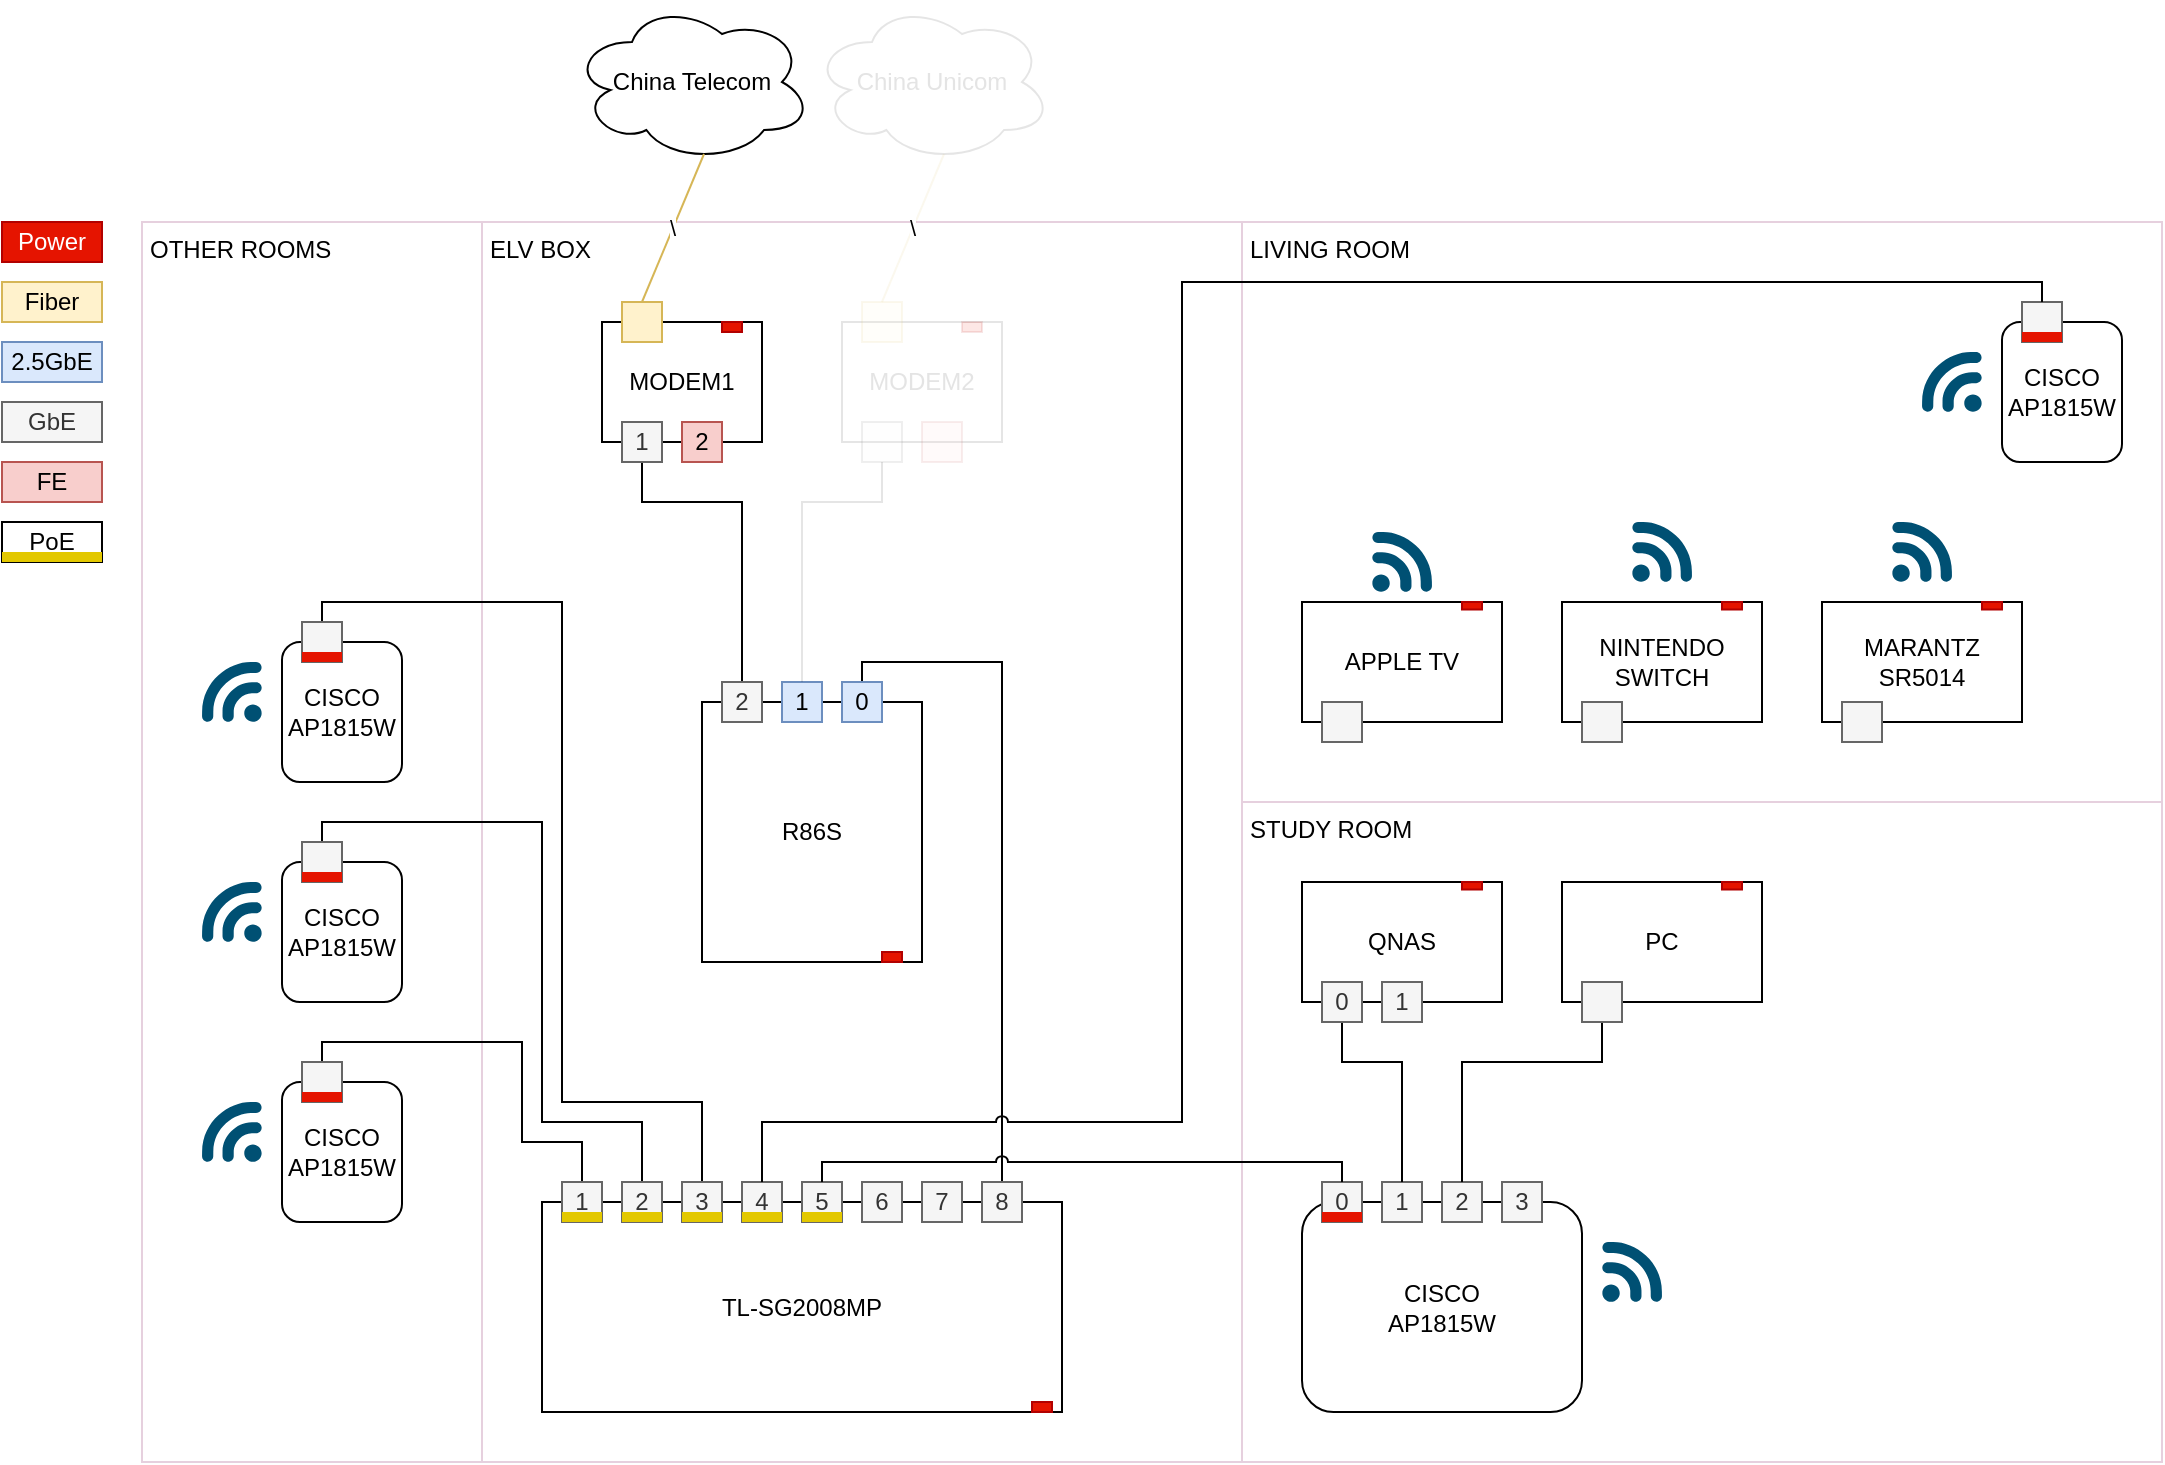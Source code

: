 <mxfile version="25.0.3">
  <diagram name="Page-1" id="4g-qvIRGMt3wK4kJi0Rc">
    <mxGraphModel dx="-315" dy="975" grid="1" gridSize="10" guides="1" tooltips="1" connect="1" arrows="1" fold="1" page="1" pageScale="1" pageWidth="850" pageHeight="1100" math="0" shadow="0">
      <root>
        <mxCell id="0" />
        <mxCell id="1" parent="0" />
        <mxCell id="gCSYJFR2rlIB1pH0KBqx-197" value="OTHER ROOMS" style="rounded=0;whiteSpace=wrap;html=1;verticalAlign=top;align=left;spacingLeft=2;strokeColor=#E6D0DE;" vertex="1" parent="1">
          <mxGeometry x="1810" y="150" width="170" height="620" as="geometry" />
        </mxCell>
        <mxCell id="gCSYJFR2rlIB1pH0KBqx-134" value="STUDY ROOM" style="rounded=0;whiteSpace=wrap;html=1;align=left;verticalAlign=top;spacingLeft=2;strokeColor=#E6D0DE;" vertex="1" parent="1">
          <mxGeometry x="2360" y="440" width="460" height="330" as="geometry" />
        </mxCell>
        <mxCell id="gCSYJFR2rlIB1pH0KBqx-105" value="PoE" style="rounded=0;whiteSpace=wrap;html=1;" vertex="1" parent="1">
          <mxGeometry x="1740" y="300" width="50" height="20" as="geometry" />
        </mxCell>
        <mxCell id="gCSYJFR2rlIB1pH0KBqx-67" value="ELV BOX" style="rounded=0;whiteSpace=wrap;html=1;verticalAlign=top;align=left;spacingLeft=2;strokeColor=#E6D0DE;" vertex="1" parent="1">
          <mxGeometry x="1980" y="150" width="380" height="620" as="geometry" />
        </mxCell>
        <mxCell id="gCSYJFR2rlIB1pH0KBqx-35" value="China Telecom" style="ellipse;shape=cloud;whiteSpace=wrap;html=1;" vertex="1" parent="1">
          <mxGeometry x="2025" y="40" width="120" height="80" as="geometry" />
        </mxCell>
        <mxCell id="gCSYJFR2rlIB1pH0KBqx-36" value="China Unicom" style="ellipse;shape=cloud;whiteSpace=wrap;html=1;opacity=10;textOpacity=10;" vertex="1" parent="1">
          <mxGeometry x="2145" y="40" width="120" height="80" as="geometry" />
        </mxCell>
        <mxCell id="gCSYJFR2rlIB1pH0KBqx-40" value="\" style="endArrow=none;html=1;rounded=0;entryX=0.55;entryY=0.95;entryDx=0;entryDy=0;entryPerimeter=0;jumpStyle=none;exitX=0.5;exitY=0;exitDx=0;exitDy=0;fillColor=#fff2cc;strokeColor=#d6b656;" edge="1" parent="1" source="gCSYJFR2rlIB1pH0KBqx-9" target="gCSYJFR2rlIB1pH0KBqx-35">
          <mxGeometry width="50" height="50" relative="1" as="geometry">
            <mxPoint x="2140" y="200" as="sourcePoint" />
            <mxPoint x="2070" y="200" as="targetPoint" />
          </mxGeometry>
        </mxCell>
        <mxCell id="gCSYJFR2rlIB1pH0KBqx-42" value="\" style="endArrow=none;html=1;rounded=0;entryX=0.55;entryY=0.95;entryDx=0;entryDy=0;entryPerimeter=0;exitX=0.5;exitY=0;exitDx=0;exitDy=0;jumpStyle=none;strokeColor=#d6b656;fillColor=#fff2cc;opacity=10;" edge="1" parent="1" source="gCSYJFR2rlIB1pH0KBqx-34" target="gCSYJFR2rlIB1pH0KBqx-36">
          <mxGeometry width="50" height="50" relative="1" as="geometry">
            <mxPoint x="2090" y="250" as="sourcePoint" />
            <mxPoint x="2096" y="196" as="targetPoint" />
          </mxGeometry>
        </mxCell>
        <mxCell id="gCSYJFR2rlIB1pH0KBqx-66" style="edgeStyle=orthogonalEdgeStyle;rounded=0;orthogonalLoop=1;jettySize=auto;html=1;exitX=0.5;exitY=0;exitDx=0;exitDy=0;endArrow=none;endFill=0;entryX=0.5;entryY=0;entryDx=0;entryDy=0;" edge="1" parent="1" source="gCSYJFR2rlIB1pH0KBqx-48" target="gCSYJFR2rlIB1pH0KBqx-64">
          <mxGeometry relative="1" as="geometry">
            <mxPoint x="2270" y="350" as="targetPoint" />
            <Array as="points">
              <mxPoint x="2170" y="370" />
              <mxPoint x="2240" y="370" />
            </Array>
          </mxGeometry>
        </mxCell>
        <mxCell id="gCSYJFR2rlIB1pH0KBqx-50" value="Fiber" style="rounded=0;whiteSpace=wrap;html=1;fillColor=#fff2cc;strokeColor=#d6b656;" vertex="1" parent="1">
          <mxGeometry x="1740" y="180" width="50" height="20" as="geometry" />
        </mxCell>
        <mxCell id="gCSYJFR2rlIB1pH0KBqx-51" value="GbE" style="rounded=0;whiteSpace=wrap;html=1;fillColor=#f5f5f5;strokeColor=#666666;fontColor=#333333;" vertex="1" parent="1">
          <mxGeometry x="1740" y="240" width="50" height="20" as="geometry" />
        </mxCell>
        <mxCell id="gCSYJFR2rlIB1pH0KBqx-52" value="FE" style="rounded=0;whiteSpace=wrap;html=1;fillColor=#f8cecc;strokeColor=#b85450;" vertex="1" parent="1">
          <mxGeometry x="1740" y="270" width="50" height="20" as="geometry" />
        </mxCell>
        <mxCell id="gCSYJFR2rlIB1pH0KBqx-53" value="2.5GbE" style="rounded=0;whiteSpace=wrap;html=1;fillColor=#dae8fc;strokeColor=#6c8ebf;" vertex="1" parent="1">
          <mxGeometry x="1740" y="210" width="50" height="20" as="geometry" />
        </mxCell>
        <mxCell id="gCSYJFR2rlIB1pH0KBqx-65" value="" style="endArrow=none;html=1;rounded=0;entryX=0.5;entryY=1;entryDx=0;entryDy=0;exitX=0.5;exitY=0;exitDx=0;exitDy=0;edgeStyle=orthogonalEdgeStyle;" edge="1" parent="1" source="gCSYJFR2rlIB1pH0KBqx-46" target="gCSYJFR2rlIB1pH0KBqx-4">
          <mxGeometry width="50" height="50" relative="1" as="geometry">
            <mxPoint x="2120" y="490" as="sourcePoint" />
            <mxPoint x="2170" y="440" as="targetPoint" />
            <Array as="points">
              <mxPoint x="2110" y="290" />
              <mxPoint x="2060" y="290" />
            </Array>
          </mxGeometry>
        </mxCell>
        <mxCell id="gCSYJFR2rlIB1pH0KBqx-81" style="edgeStyle=orthogonalEdgeStyle;rounded=0;orthogonalLoop=1;jettySize=auto;html=1;exitX=0.5;exitY=0;exitDx=0;exitDy=0;entryX=0.5;entryY=0;entryDx=0;entryDy=0;endArrow=none;endFill=0;" edge="1" parent="1" source="gCSYJFR2rlIB1pH0KBqx-153" target="gCSYJFR2rlIB1pH0KBqx-58">
          <mxGeometry relative="1" as="geometry">
            <mxPoint x="1780" y="533.5" as="sourcePoint" />
            <Array as="points">
              <mxPoint x="1900" y="340" />
              <mxPoint x="2020" y="340" />
              <mxPoint x="2020" y="590" />
              <mxPoint x="2090" y="590" />
            </Array>
          </mxGeometry>
        </mxCell>
        <mxCell id="gCSYJFR2rlIB1pH0KBqx-74" style="edgeStyle=orthogonalEdgeStyle;rounded=0;orthogonalLoop=1;jettySize=auto;html=1;entryX=0.5;entryY=0;entryDx=0;entryDy=0;endArrow=none;endFill=0;" edge="1" parent="1" source="gCSYJFR2rlIB1pH0KBqx-56" target="gCSYJFR2rlIB1pH0KBqx-148">
          <mxGeometry relative="1" as="geometry">
            <mxPoint x="1780" y="698.5" as="targetPoint" />
            <Array as="points">
              <mxPoint x="2030" y="610" />
              <mxPoint x="2000" y="610" />
              <mxPoint x="2000" y="560" />
              <mxPoint x="1900" y="560" />
            </Array>
          </mxGeometry>
        </mxCell>
        <mxCell id="gCSYJFR2rlIB1pH0KBqx-75" value="" style="edgeStyle=orthogonalEdgeStyle;rounded=0;orthogonalLoop=1;jettySize=auto;html=1;endArrow=none;endFill=0;entryX=0.5;entryY=0;entryDx=0;entryDy=0;" edge="1" parent="1" source="gCSYJFR2rlIB1pH0KBqx-59" target="gCSYJFR2rlIB1pH0KBqx-158">
          <mxGeometry relative="1" as="geometry">
            <mxPoint x="1780" y="618.5" as="targetPoint" />
            <Array as="points">
              <mxPoint x="2060" y="600" />
              <mxPoint x="2010" y="600" />
              <mxPoint x="2010" y="450" />
              <mxPoint x="1900" y="450" />
            </Array>
          </mxGeometry>
        </mxCell>
        <mxCell id="gCSYJFR2rlIB1pH0KBqx-76" value="" style="group" vertex="1" connectable="0" parent="1">
          <mxGeometry x="2090" y="380" width="110" height="140" as="geometry" />
        </mxCell>
        <mxCell id="gCSYJFR2rlIB1pH0KBqx-45" value="R86S" style="rounded=0;whiteSpace=wrap;html=1;" vertex="1" parent="gCSYJFR2rlIB1pH0KBqx-76">
          <mxGeometry y="10" width="110" height="130" as="geometry" />
        </mxCell>
        <mxCell id="gCSYJFR2rlIB1pH0KBqx-46" value="2" style="rounded=0;whiteSpace=wrap;html=1;fillColor=#f5f5f5;strokeColor=#666666;fontColor=#333333;" vertex="1" parent="gCSYJFR2rlIB1pH0KBqx-76">
          <mxGeometry x="10" width="20" height="20" as="geometry" />
        </mxCell>
        <mxCell id="gCSYJFR2rlIB1pH0KBqx-47" value="1" style="rounded=0;whiteSpace=wrap;html=1;fillColor=#dae8fc;strokeColor=#6c8ebf;" vertex="1" parent="gCSYJFR2rlIB1pH0KBqx-76">
          <mxGeometry x="40" width="20" height="20" as="geometry" />
        </mxCell>
        <mxCell id="gCSYJFR2rlIB1pH0KBqx-48" value="0" style="rounded=0;whiteSpace=wrap;html=1;fillColor=#dae8fc;strokeColor=#6c8ebf;" vertex="1" parent="gCSYJFR2rlIB1pH0KBqx-76">
          <mxGeometry x="70" width="20" height="20" as="geometry" />
        </mxCell>
        <mxCell id="gCSYJFR2rlIB1pH0KBqx-116" value="" style="rounded=0;whiteSpace=wrap;html=1;fillColor=#e51400;strokeColor=#B20000;fontColor=#ffffff;" vertex="1" parent="gCSYJFR2rlIB1pH0KBqx-76">
          <mxGeometry x="90" y="135" width="10" height="5" as="geometry" />
        </mxCell>
        <mxCell id="gCSYJFR2rlIB1pH0KBqx-77" value="" style="group" vertex="1" connectable="0" parent="1">
          <mxGeometry x="2040" y="190" width="80" height="80" as="geometry" />
        </mxCell>
        <mxCell id="gCSYJFR2rlIB1pH0KBqx-2" value="MODEM1" style="rounded=0;whiteSpace=wrap;html=1;" vertex="1" parent="gCSYJFR2rlIB1pH0KBqx-77">
          <mxGeometry y="10" width="80" height="60" as="geometry" />
        </mxCell>
        <mxCell id="gCSYJFR2rlIB1pH0KBqx-4" value="1" style="rounded=0;whiteSpace=wrap;html=1;fillColor=#f5f5f5;strokeColor=#666666;fontColor=#333333;" vertex="1" parent="gCSYJFR2rlIB1pH0KBqx-77">
          <mxGeometry x="10" y="60" width="20" height="20" as="geometry" />
        </mxCell>
        <mxCell id="gCSYJFR2rlIB1pH0KBqx-5" value="2" style="rounded=0;whiteSpace=wrap;html=1;fillColor=#f8cecc;strokeColor=#b85450;" vertex="1" parent="gCSYJFR2rlIB1pH0KBqx-77">
          <mxGeometry x="40" y="60" width="20" height="20" as="geometry" />
        </mxCell>
        <mxCell id="gCSYJFR2rlIB1pH0KBqx-9" value="" style="rounded=0;whiteSpace=wrap;html=1;fillColor=#fff2cc;strokeColor=#d6b656;" vertex="1" parent="gCSYJFR2rlIB1pH0KBqx-77">
          <mxGeometry x="10" width="20" height="20" as="geometry" />
        </mxCell>
        <mxCell id="gCSYJFR2rlIB1pH0KBqx-107" value="" style="rounded=0;whiteSpace=wrap;html=1;fillColor=#e51400;strokeColor=#B20000;fontColor=#ffffff;" vertex="1" parent="gCSYJFR2rlIB1pH0KBqx-77">
          <mxGeometry x="60" y="10" width="10" height="5" as="geometry" />
        </mxCell>
        <mxCell id="gCSYJFR2rlIB1pH0KBqx-78" value="" style="group;opacity=10;textOpacity=10;" vertex="1" connectable="0" parent="1">
          <mxGeometry x="2160" y="190" width="80" height="80" as="geometry" />
        </mxCell>
        <mxCell id="gCSYJFR2rlIB1pH0KBqx-31" value="MODEM2" style="rounded=0;whiteSpace=wrap;html=1;opacity=10;textOpacity=10;" vertex="1" parent="gCSYJFR2rlIB1pH0KBqx-78">
          <mxGeometry y="10" width="80" height="60" as="geometry" />
        </mxCell>
        <mxCell id="gCSYJFR2rlIB1pH0KBqx-32" value="" style="rounded=0;whiteSpace=wrap;html=1;fillColor=#f5f5f5;strokeColor=#666666;fontColor=#333333;opacity=10;textOpacity=10;" vertex="1" parent="gCSYJFR2rlIB1pH0KBqx-78">
          <mxGeometry x="10" y="60" width="20" height="20" as="geometry" />
        </mxCell>
        <mxCell id="gCSYJFR2rlIB1pH0KBqx-33" value="" style="rounded=0;whiteSpace=wrap;html=1;fillColor=#f8cecc;strokeColor=#b85450;opacity=10;textOpacity=10;" vertex="1" parent="gCSYJFR2rlIB1pH0KBqx-78">
          <mxGeometry x="40" y="60" width="20" height="20" as="geometry" />
        </mxCell>
        <mxCell id="gCSYJFR2rlIB1pH0KBqx-34" value="" style="rounded=0;whiteSpace=wrap;html=1;fillColor=#fff2cc;strokeColor=#d6b656;opacity=10;" vertex="1" parent="gCSYJFR2rlIB1pH0KBqx-78">
          <mxGeometry x="10" width="20" height="20" as="geometry" />
        </mxCell>
        <mxCell id="gCSYJFR2rlIB1pH0KBqx-115" value="" style="rounded=0;whiteSpace=wrap;html=1;fillColor=#e51400;strokeColor=#B20000;fontColor=#ffffff;opacity=10;" vertex="1" parent="gCSYJFR2rlIB1pH0KBqx-78">
          <mxGeometry x="60" y="10" width="10" height="5" as="geometry" />
        </mxCell>
        <mxCell id="gCSYJFR2rlIB1pH0KBqx-80" style="edgeStyle=orthogonalEdgeStyle;rounded=0;orthogonalLoop=1;jettySize=auto;html=1;exitX=0.5;exitY=1;exitDx=0;exitDy=0;entryX=0.5;entryY=0;entryDx=0;entryDy=0;endArrow=none;endFill=0;opacity=10;" edge="1" parent="1" source="gCSYJFR2rlIB1pH0KBqx-32" target="gCSYJFR2rlIB1pH0KBqx-47">
          <mxGeometry relative="1" as="geometry">
            <Array as="points">
              <mxPoint x="2180" y="290" />
              <mxPoint x="2140" y="290" />
            </Array>
          </mxGeometry>
        </mxCell>
        <mxCell id="gCSYJFR2rlIB1pH0KBqx-83" value="" style="group" vertex="1" connectable="0" parent="1">
          <mxGeometry x="2010" y="630" width="265" height="115" as="geometry" />
        </mxCell>
        <mxCell id="gCSYJFR2rlIB1pH0KBqx-55" value="TL-SG2008MP" style="rounded=0;whiteSpace=wrap;html=1;" vertex="1" parent="gCSYJFR2rlIB1pH0KBqx-83">
          <mxGeometry y="10" width="260" height="105" as="geometry" />
        </mxCell>
        <mxCell id="gCSYJFR2rlIB1pH0KBqx-56" value="1" style="rounded=0;whiteSpace=wrap;html=1;fillColor=#f5f5f5;strokeColor=#666666;fontColor=#333333;" vertex="1" parent="gCSYJFR2rlIB1pH0KBqx-83">
          <mxGeometry x="10" width="20" height="20" as="geometry" />
        </mxCell>
        <mxCell id="gCSYJFR2rlIB1pH0KBqx-58" value="3" style="rounded=0;whiteSpace=wrap;html=1;fillColor=#f5f5f5;strokeColor=#666666;fontColor=#333333;" vertex="1" parent="gCSYJFR2rlIB1pH0KBqx-83">
          <mxGeometry x="70" width="20" height="20" as="geometry" />
        </mxCell>
        <mxCell id="gCSYJFR2rlIB1pH0KBqx-59" value="2" style="rounded=0;whiteSpace=wrap;html=1;fillColor=#f5f5f5;strokeColor=#666666;fontColor=#333333;" vertex="1" parent="gCSYJFR2rlIB1pH0KBqx-83">
          <mxGeometry x="40" width="20" height="20" as="geometry" />
        </mxCell>
        <mxCell id="gCSYJFR2rlIB1pH0KBqx-60" value="4" style="rounded=0;whiteSpace=wrap;html=1;fillColor=#f5f5f5;strokeColor=#666666;fontColor=#333333;" vertex="1" parent="gCSYJFR2rlIB1pH0KBqx-83">
          <mxGeometry x="100" width="20" height="20" as="geometry" />
        </mxCell>
        <mxCell id="gCSYJFR2rlIB1pH0KBqx-61" value="5" style="rounded=0;whiteSpace=wrap;html=1;fillColor=#f5f5f5;strokeColor=#666666;fontColor=#333333;" vertex="1" parent="gCSYJFR2rlIB1pH0KBqx-83">
          <mxGeometry x="130" width="20" height="20" as="geometry" />
        </mxCell>
        <mxCell id="gCSYJFR2rlIB1pH0KBqx-62" value="7" style="rounded=0;whiteSpace=wrap;html=1;fillColor=#f5f5f5;strokeColor=#666666;fontColor=#333333;" vertex="1" parent="gCSYJFR2rlIB1pH0KBqx-83">
          <mxGeometry x="190" width="20" height="20" as="geometry" />
        </mxCell>
        <mxCell id="gCSYJFR2rlIB1pH0KBqx-63" value="6" style="rounded=0;whiteSpace=wrap;html=1;fillColor=#f5f5f5;strokeColor=#666666;fontColor=#333333;" vertex="1" parent="gCSYJFR2rlIB1pH0KBqx-83">
          <mxGeometry x="160" width="20" height="20" as="geometry" />
        </mxCell>
        <mxCell id="gCSYJFR2rlIB1pH0KBqx-64" value="8" style="rounded=0;whiteSpace=wrap;html=1;fillColor=#f5f5f5;strokeColor=#666666;fontColor=#333333;" vertex="1" parent="gCSYJFR2rlIB1pH0KBqx-83">
          <mxGeometry x="220" width="20" height="20" as="geometry" />
        </mxCell>
        <mxCell id="gCSYJFR2rlIB1pH0KBqx-96" value="" style="rounded=0;whiteSpace=wrap;html=1;fillColor=#e3c800;strokeColor=none;fontColor=#000000;" vertex="1" parent="gCSYJFR2rlIB1pH0KBqx-83">
          <mxGeometry x="10" y="15" width="20" height="5" as="geometry" />
        </mxCell>
        <mxCell id="gCSYJFR2rlIB1pH0KBqx-97" value="" style="rounded=0;whiteSpace=wrap;html=1;fillColor=#e3c800;strokeColor=none;fontColor=#000000;" vertex="1" parent="gCSYJFR2rlIB1pH0KBqx-83">
          <mxGeometry x="40" y="15" width="20" height="5" as="geometry" />
        </mxCell>
        <mxCell id="gCSYJFR2rlIB1pH0KBqx-98" value="" style="rounded=0;whiteSpace=wrap;html=1;fillColor=#e3c800;strokeColor=none;fontColor=#000000;" vertex="1" parent="gCSYJFR2rlIB1pH0KBqx-83">
          <mxGeometry x="70" y="15" width="20" height="5" as="geometry" />
        </mxCell>
        <mxCell id="gCSYJFR2rlIB1pH0KBqx-99" value="" style="rounded=0;whiteSpace=wrap;html=1;fillColor=#e3c800;strokeColor=none;fontColor=#000000;" vertex="1" parent="gCSYJFR2rlIB1pH0KBqx-83">
          <mxGeometry x="100" y="15" width="20" height="5" as="geometry" />
        </mxCell>
        <mxCell id="gCSYJFR2rlIB1pH0KBqx-102" value="" style="rounded=0;whiteSpace=wrap;html=1;fillColor=#e3c800;strokeColor=none;fontColor=#000000;" vertex="1" parent="gCSYJFR2rlIB1pH0KBqx-83">
          <mxGeometry x="130" y="15" width="20" height="5" as="geometry" />
        </mxCell>
        <mxCell id="gCSYJFR2rlIB1pH0KBqx-117" value="" style="rounded=0;whiteSpace=wrap;html=1;fillColor=#e51400;strokeColor=#B20000;fontColor=#ffffff;" vertex="1" parent="gCSYJFR2rlIB1pH0KBqx-83">
          <mxGeometry x="245" y="110" width="10" height="5" as="geometry" />
        </mxCell>
        <mxCell id="gCSYJFR2rlIB1pH0KBqx-94" value="" style="group" vertex="1" connectable="0" parent="1">
          <mxGeometry x="2390" y="630" width="140" height="115" as="geometry" />
        </mxCell>
        <mxCell id="gCSYJFR2rlIB1pH0KBqx-85" value="&lt;div&gt;&lt;span style=&quot;background-color: initial;&quot;&gt;CISCO&lt;/span&gt;&lt;/div&gt;&lt;div&gt;&lt;span style=&quot;background-color: initial;&quot;&gt;AP&lt;/span&gt;&lt;span style=&quot;background-color: initial;&quot;&gt;1815W&lt;/span&gt;&lt;/div&gt;" style="rounded=1;whiteSpace=wrap;html=1;" vertex="1" parent="gCSYJFR2rlIB1pH0KBqx-94">
          <mxGeometry y="10" width="140" height="105" as="geometry" />
        </mxCell>
        <mxCell id="gCSYJFR2rlIB1pH0KBqx-86" value="0" style="rounded=0;whiteSpace=wrap;html=1;fillColor=#f5f5f5;strokeColor=#666666;fontColor=#333333;" vertex="1" parent="gCSYJFR2rlIB1pH0KBqx-94">
          <mxGeometry x="10" width="20" height="20" as="geometry" />
        </mxCell>
        <mxCell id="gCSYJFR2rlIB1pH0KBqx-87" value="2" style="rounded=0;whiteSpace=wrap;html=1;fillColor=#f5f5f5;strokeColor=#666666;fontColor=#333333;" vertex="1" parent="gCSYJFR2rlIB1pH0KBqx-94">
          <mxGeometry x="70" width="20" height="20" as="geometry" />
        </mxCell>
        <mxCell id="gCSYJFR2rlIB1pH0KBqx-88" value="1" style="rounded=0;whiteSpace=wrap;html=1;fillColor=#f5f5f5;strokeColor=#666666;fontColor=#333333;" vertex="1" parent="gCSYJFR2rlIB1pH0KBqx-94">
          <mxGeometry x="40" width="20" height="20" as="geometry" />
        </mxCell>
        <mxCell id="gCSYJFR2rlIB1pH0KBqx-89" value="3" style="rounded=0;whiteSpace=wrap;html=1;fillColor=#f5f5f5;strokeColor=#666666;fontColor=#333333;" vertex="1" parent="gCSYJFR2rlIB1pH0KBqx-94">
          <mxGeometry x="100" width="20" height="20" as="geometry" />
        </mxCell>
        <mxCell id="gCSYJFR2rlIB1pH0KBqx-118" value="" style="rounded=0;whiteSpace=wrap;html=1;fillColor=#e51400;strokeColor=none;fontColor=#ffffff;" vertex="1" parent="gCSYJFR2rlIB1pH0KBqx-94">
          <mxGeometry x="10" y="15" width="20" height="5" as="geometry" />
        </mxCell>
        <mxCell id="gCSYJFR2rlIB1pH0KBqx-104" value="" style="rounded=0;whiteSpace=wrap;html=1;fillColor=#e3c800;strokeColor=none;fontColor=#000000;" vertex="1" parent="1">
          <mxGeometry x="1740" y="315" width="50" height="5" as="geometry" />
        </mxCell>
        <mxCell id="gCSYJFR2rlIB1pH0KBqx-106" value="Power" style="rounded=0;whiteSpace=wrap;html=1;fillColor=#e51400;strokeColor=#B20000;fontColor=#ffffff;" vertex="1" parent="1">
          <mxGeometry x="1740" y="150" width="50" height="20" as="geometry" />
        </mxCell>
        <mxCell id="gCSYJFR2rlIB1pH0KBqx-133" style="edgeStyle=orthogonalEdgeStyle;rounded=0;orthogonalLoop=1;jettySize=auto;html=1;entryX=0.5;entryY=0;entryDx=0;entryDy=0;jumpStyle=arc;endArrow=none;endFill=0;exitX=0.5;exitY=0;exitDx=0;exitDy=0;" edge="1" parent="1" source="gCSYJFR2rlIB1pH0KBqx-61" target="gCSYJFR2rlIB1pH0KBqx-86">
          <mxGeometry relative="1" as="geometry">
            <Array as="points">
              <mxPoint x="2150" y="620" />
              <mxPoint x="2410" y="620" />
            </Array>
          </mxGeometry>
        </mxCell>
        <mxCell id="gCSYJFR2rlIB1pH0KBqx-192" style="edgeStyle=orthogonalEdgeStyle;rounded=0;orthogonalLoop=1;jettySize=auto;html=1;exitX=0.5;exitY=1;exitDx=0;exitDy=0;entryX=0.5;entryY=0;entryDx=0;entryDy=0;endArrow=none;endFill=0;" edge="1" parent="1" source="gCSYJFR2rlIB1pH0KBqx-178" target="gCSYJFR2rlIB1pH0KBqx-88">
          <mxGeometry relative="1" as="geometry">
            <Array as="points">
              <mxPoint x="2410" y="570" />
              <mxPoint x="2440" y="570" />
            </Array>
          </mxGeometry>
        </mxCell>
        <mxCell id="gCSYJFR2rlIB1pH0KBqx-193" style="edgeStyle=orthogonalEdgeStyle;rounded=0;orthogonalLoop=1;jettySize=auto;html=1;entryX=0.5;entryY=0;entryDx=0;entryDy=0;endArrow=none;endFill=0;" edge="1" parent="1" source="gCSYJFR2rlIB1pH0KBqx-179" target="gCSYJFR2rlIB1pH0KBqx-87">
          <mxGeometry relative="1" as="geometry">
            <Array as="points">
              <mxPoint x="2540" y="570" />
              <mxPoint x="2470" y="570" />
            </Array>
          </mxGeometry>
        </mxCell>
        <mxCell id="gCSYJFR2rlIB1pH0KBqx-198" value="LIVING ROOM" style="rounded=0;whiteSpace=wrap;html=1;align=left;verticalAlign=top;spacingLeft=2;strokeColor=#E6D0DE;" vertex="1" parent="1">
          <mxGeometry x="2360" y="150" width="460" height="290" as="geometry" />
        </mxCell>
        <mxCell id="gCSYJFR2rlIB1pH0KBqx-199" value="" style="group" vertex="1" connectable="0" parent="1">
          <mxGeometry x="2700" y="190" width="100" height="80" as="geometry" />
        </mxCell>
        <mxCell id="gCSYJFR2rlIB1pH0KBqx-139" value="" style="group" vertex="1" connectable="0" parent="gCSYJFR2rlIB1pH0KBqx-199">
          <mxGeometry x="40" width="60" height="80" as="geometry" />
        </mxCell>
        <mxCell id="gCSYJFR2rlIB1pH0KBqx-135" value="&lt;div&gt;&lt;span style=&quot;background-color: initial;&quot;&gt;CISCO&lt;/span&gt;&lt;/div&gt;&lt;div&gt;&lt;span style=&quot;background-color: initial;&quot;&gt;AP&lt;/span&gt;&lt;span style=&quot;background-color: initial;&quot;&gt;1815W&lt;/span&gt;&lt;/div&gt;" style="rounded=1;whiteSpace=wrap;html=1;" vertex="1" parent="gCSYJFR2rlIB1pH0KBqx-139">
          <mxGeometry y="10" width="60" height="70" as="geometry" />
        </mxCell>
        <mxCell id="gCSYJFR2rlIB1pH0KBqx-138" value="" style="group" vertex="1" connectable="0" parent="gCSYJFR2rlIB1pH0KBqx-139">
          <mxGeometry x="10" width="20" height="20" as="geometry" />
        </mxCell>
        <mxCell id="gCSYJFR2rlIB1pH0KBqx-136" value="" style="rounded=0;whiteSpace=wrap;html=1;fillColor=#f5f5f5;strokeColor=#666666;fontColor=#333333;" vertex="1" parent="gCSYJFR2rlIB1pH0KBqx-138">
          <mxGeometry width="20" height="20" as="geometry" />
        </mxCell>
        <mxCell id="gCSYJFR2rlIB1pH0KBqx-137" value="" style="rounded=0;whiteSpace=wrap;html=1;fillColor=#e51400;strokeColor=none;fontColor=#ffffff;" vertex="1" parent="gCSYJFR2rlIB1pH0KBqx-138">
          <mxGeometry y="15" width="20" height="5" as="geometry" />
        </mxCell>
        <mxCell id="gCSYJFR2rlIB1pH0KBqx-160" value="" style="points=[[0.005,0.09,0],[0.08,0,0],[0.76,0.25,0],[1,0.92,0],[0.91,0.995,0],[0.57,0.995,0],[0.045,0.955,0],[0.005,0.43,0]];verticalLabelPosition=bottom;sketch=0;html=1;verticalAlign=top;aspect=fixed;align=center;pointerEvents=1;shape=mxgraph.cisco19.3g_4g_indicator;fillColor=#005073;strokeColor=none;rotation=-90;" vertex="1" parent="gCSYJFR2rlIB1pH0KBqx-199">
          <mxGeometry y="25" width="30" height="30" as="geometry" />
        </mxCell>
        <mxCell id="gCSYJFR2rlIB1pH0KBqx-82" style="edgeStyle=orthogonalEdgeStyle;rounded=0;orthogonalLoop=1;jettySize=auto;html=1;endArrow=none;endFill=0;exitX=0.5;exitY=0;exitDx=0;exitDy=0;jumpStyle=arc;" edge="1" parent="1" source="gCSYJFR2rlIB1pH0KBqx-136" target="gCSYJFR2rlIB1pH0KBqx-60">
          <mxGeometry relative="1" as="geometry">
            <mxPoint x="1560" y="360" as="sourcePoint" />
            <Array as="points">
              <mxPoint x="2760" y="180" />
              <mxPoint x="2330" y="180" />
              <mxPoint x="2330" y="600" />
              <mxPoint x="2120" y="600" />
            </Array>
          </mxGeometry>
        </mxCell>
        <mxCell id="gCSYJFR2rlIB1pH0KBqx-205" value="" style="group" vertex="1" connectable="0" parent="1">
          <mxGeometry x="2520" y="480" width="100" height="70" as="geometry" />
        </mxCell>
        <mxCell id="gCSYJFR2rlIB1pH0KBqx-204" value="" style="group" vertex="1" connectable="0" parent="gCSYJFR2rlIB1pH0KBqx-205">
          <mxGeometry width="100" height="60" as="geometry" />
        </mxCell>
        <mxCell id="gCSYJFR2rlIB1pH0KBqx-183" value="PC" style="rounded=0;whiteSpace=wrap;html=1;" vertex="1" parent="gCSYJFR2rlIB1pH0KBqx-204">
          <mxGeometry width="100" height="60" as="geometry" />
        </mxCell>
        <mxCell id="gCSYJFR2rlIB1pH0KBqx-185" value="" style="rounded=0;whiteSpace=wrap;html=1;fillColor=#e51400;strokeColor=#B20000;fontColor=#ffffff;" vertex="1" parent="gCSYJFR2rlIB1pH0KBqx-204">
          <mxGeometry x="80" width="10" height="3.75" as="geometry" />
        </mxCell>
        <mxCell id="gCSYJFR2rlIB1pH0KBqx-179" value="" style="rounded=0;whiteSpace=wrap;html=1;fillColor=#f5f5f5;strokeColor=#666666;fontColor=#333333;" vertex="1" parent="gCSYJFR2rlIB1pH0KBqx-205">
          <mxGeometry x="10" y="50" width="20" height="20" as="geometry" />
        </mxCell>
        <mxCell id="gCSYJFR2rlIB1pH0KBqx-206" value="" style="group" vertex="1" connectable="0" parent="1">
          <mxGeometry x="2390" y="480" width="100" height="70" as="geometry" />
        </mxCell>
        <mxCell id="gCSYJFR2rlIB1pH0KBqx-203" value="" style="group" vertex="1" connectable="0" parent="gCSYJFR2rlIB1pH0KBqx-206">
          <mxGeometry width="100" height="60" as="geometry" />
        </mxCell>
        <mxCell id="gCSYJFR2rlIB1pH0KBqx-182" value="QNAS" style="rounded=0;whiteSpace=wrap;html=1;" vertex="1" parent="gCSYJFR2rlIB1pH0KBqx-203">
          <mxGeometry width="100" height="60" as="geometry" />
        </mxCell>
        <mxCell id="gCSYJFR2rlIB1pH0KBqx-184" value="" style="rounded=0;whiteSpace=wrap;html=1;fillColor=#e51400;strokeColor=#B20000;fontColor=#ffffff;" vertex="1" parent="gCSYJFR2rlIB1pH0KBqx-203">
          <mxGeometry x="80" width="10" height="3.75" as="geometry" />
        </mxCell>
        <mxCell id="gCSYJFR2rlIB1pH0KBqx-178" value="0" style="rounded=0;whiteSpace=wrap;html=1;fillColor=#f5f5f5;strokeColor=#666666;fontColor=#333333;" vertex="1" parent="gCSYJFR2rlIB1pH0KBqx-206">
          <mxGeometry x="10" y="50" width="20" height="20" as="geometry" />
        </mxCell>
        <mxCell id="gCSYJFR2rlIB1pH0KBqx-180" value="1" style="rounded=0;whiteSpace=wrap;html=1;fillColor=#f5f5f5;strokeColor=#666666;fontColor=#333333;" vertex="1" parent="gCSYJFR2rlIB1pH0KBqx-206">
          <mxGeometry x="40" y="50" width="20" height="20" as="geometry" />
        </mxCell>
        <mxCell id="gCSYJFR2rlIB1pH0KBqx-207" value="" style="group" vertex="1" connectable="0" parent="1">
          <mxGeometry x="1840" y="460" width="100" height="80" as="geometry" />
        </mxCell>
        <mxCell id="gCSYJFR2rlIB1pH0KBqx-155" value="" style="group" vertex="1" connectable="0" parent="gCSYJFR2rlIB1pH0KBqx-207">
          <mxGeometry x="40" width="60" height="80" as="geometry" />
        </mxCell>
        <mxCell id="gCSYJFR2rlIB1pH0KBqx-156" value="&lt;div&gt;&lt;span style=&quot;background-color: initial;&quot;&gt;CISCO&lt;/span&gt;&lt;/div&gt;&lt;div&gt;&lt;span style=&quot;background-color: initial;&quot;&gt;AP&lt;/span&gt;&lt;span style=&quot;background-color: initial;&quot;&gt;1815W&lt;/span&gt;&lt;/div&gt;" style="rounded=1;whiteSpace=wrap;html=1;" vertex="1" parent="gCSYJFR2rlIB1pH0KBqx-155">
          <mxGeometry y="10" width="60" height="70" as="geometry" />
        </mxCell>
        <mxCell id="gCSYJFR2rlIB1pH0KBqx-157" value="" style="group" vertex="1" connectable="0" parent="gCSYJFR2rlIB1pH0KBqx-155">
          <mxGeometry x="10" width="20" height="20" as="geometry" />
        </mxCell>
        <mxCell id="gCSYJFR2rlIB1pH0KBqx-158" value="" style="rounded=0;whiteSpace=wrap;html=1;fillColor=#f5f5f5;strokeColor=#666666;fontColor=#333333;" vertex="1" parent="gCSYJFR2rlIB1pH0KBqx-157">
          <mxGeometry width="20" height="20" as="geometry" />
        </mxCell>
        <mxCell id="gCSYJFR2rlIB1pH0KBqx-159" value="" style="rounded=0;whiteSpace=wrap;html=1;fillColor=#e51400;strokeColor=none;fontColor=#ffffff;" vertex="1" parent="gCSYJFR2rlIB1pH0KBqx-157">
          <mxGeometry y="15" width="20" height="5" as="geometry" />
        </mxCell>
        <mxCell id="gCSYJFR2rlIB1pH0KBqx-164" value="" style="points=[[0.005,0.09,0],[0.08,0,0],[0.76,0.25,0],[1,0.92,0],[0.91,0.995,0],[0.57,0.995,0],[0.045,0.955,0],[0.005,0.43,0]];verticalLabelPosition=bottom;sketch=0;html=1;verticalAlign=top;aspect=fixed;align=center;pointerEvents=1;shape=mxgraph.cisco19.3g_4g_indicator;fillColor=#005073;strokeColor=none;rotation=-90;" vertex="1" parent="gCSYJFR2rlIB1pH0KBqx-207">
          <mxGeometry y="20" width="30" height="30" as="geometry" />
        </mxCell>
        <mxCell id="gCSYJFR2rlIB1pH0KBqx-208" value="" style="group" vertex="1" connectable="0" parent="1">
          <mxGeometry x="1840" y="350" width="100" height="80" as="geometry" />
        </mxCell>
        <mxCell id="gCSYJFR2rlIB1pH0KBqx-150" value="" style="group" vertex="1" connectable="0" parent="gCSYJFR2rlIB1pH0KBqx-208">
          <mxGeometry x="40" width="60" height="80" as="geometry" />
        </mxCell>
        <mxCell id="gCSYJFR2rlIB1pH0KBqx-151" value="&lt;div&gt;&lt;span style=&quot;background-color: initial;&quot;&gt;CISCO&lt;/span&gt;&lt;/div&gt;&lt;div&gt;&lt;span style=&quot;background-color: initial;&quot;&gt;AP&lt;/span&gt;&lt;span style=&quot;background-color: initial;&quot;&gt;1815W&lt;/span&gt;&lt;/div&gt;" style="rounded=1;whiteSpace=wrap;html=1;" vertex="1" parent="gCSYJFR2rlIB1pH0KBqx-150">
          <mxGeometry y="10" width="60" height="70" as="geometry" />
        </mxCell>
        <mxCell id="gCSYJFR2rlIB1pH0KBqx-152" value="" style="group" vertex="1" connectable="0" parent="gCSYJFR2rlIB1pH0KBqx-150">
          <mxGeometry x="10" width="20" height="20" as="geometry" />
        </mxCell>
        <mxCell id="gCSYJFR2rlIB1pH0KBqx-153" value="" style="rounded=0;whiteSpace=wrap;html=1;fillColor=#f5f5f5;strokeColor=#666666;fontColor=#333333;" vertex="1" parent="gCSYJFR2rlIB1pH0KBqx-152">
          <mxGeometry width="20" height="20" as="geometry" />
        </mxCell>
        <mxCell id="gCSYJFR2rlIB1pH0KBqx-154" value="" style="rounded=0;whiteSpace=wrap;html=1;fillColor=#e51400;strokeColor=none;fontColor=#ffffff;" vertex="1" parent="gCSYJFR2rlIB1pH0KBqx-152">
          <mxGeometry y="15" width="20" height="5" as="geometry" />
        </mxCell>
        <mxCell id="gCSYJFR2rlIB1pH0KBqx-163" value="" style="points=[[0.005,0.09,0],[0.08,0,0],[0.76,0.25,0],[1,0.92,0],[0.91,0.995,0],[0.57,0.995,0],[0.045,0.955,0],[0.005,0.43,0]];verticalLabelPosition=bottom;sketch=0;html=1;verticalAlign=top;aspect=fixed;align=center;pointerEvents=1;shape=mxgraph.cisco19.3g_4g_indicator;fillColor=#005073;strokeColor=none;rotation=-90;" vertex="1" parent="gCSYJFR2rlIB1pH0KBqx-208">
          <mxGeometry y="20" width="30" height="30" as="geometry" />
        </mxCell>
        <mxCell id="gCSYJFR2rlIB1pH0KBqx-209" value="" style="group" vertex="1" connectable="0" parent="1">
          <mxGeometry x="1840" y="570" width="100" height="80" as="geometry" />
        </mxCell>
        <mxCell id="gCSYJFR2rlIB1pH0KBqx-145" value="" style="group" vertex="1" connectable="0" parent="gCSYJFR2rlIB1pH0KBqx-209">
          <mxGeometry x="40" width="60" height="80" as="geometry" />
        </mxCell>
        <mxCell id="gCSYJFR2rlIB1pH0KBqx-146" value="&lt;div&gt;&lt;span style=&quot;background-color: initial;&quot;&gt;CISCO&lt;/span&gt;&lt;/div&gt;&lt;div&gt;&lt;span style=&quot;background-color: initial;&quot;&gt;AP&lt;/span&gt;&lt;span style=&quot;background-color: initial;&quot;&gt;1815W&lt;/span&gt;&lt;/div&gt;" style="rounded=1;whiteSpace=wrap;html=1;" vertex="1" parent="gCSYJFR2rlIB1pH0KBqx-145">
          <mxGeometry y="10" width="60" height="70" as="geometry" />
        </mxCell>
        <mxCell id="gCSYJFR2rlIB1pH0KBqx-147" value="" style="group" vertex="1" connectable="0" parent="gCSYJFR2rlIB1pH0KBqx-145">
          <mxGeometry x="10" width="20" height="20" as="geometry" />
        </mxCell>
        <mxCell id="gCSYJFR2rlIB1pH0KBqx-148" value="" style="rounded=0;whiteSpace=wrap;html=1;fillColor=#f5f5f5;strokeColor=#666666;fontColor=#333333;" vertex="1" parent="gCSYJFR2rlIB1pH0KBqx-147">
          <mxGeometry width="20" height="20" as="geometry" />
        </mxCell>
        <mxCell id="gCSYJFR2rlIB1pH0KBqx-149" value="" style="rounded=0;whiteSpace=wrap;html=1;fillColor=#e51400;strokeColor=none;fontColor=#ffffff;" vertex="1" parent="gCSYJFR2rlIB1pH0KBqx-147">
          <mxGeometry y="15" width="20" height="5" as="geometry" />
        </mxCell>
        <mxCell id="gCSYJFR2rlIB1pH0KBqx-162" value="" style="points=[[0.005,0.09,0],[0.08,0,0],[0.76,0.25,0],[1,0.92,0],[0.91,0.995,0],[0.57,0.995,0],[0.045,0.955,0],[0.005,0.43,0]];verticalLabelPosition=bottom;sketch=0;html=1;verticalAlign=top;aspect=fixed;align=center;pointerEvents=1;shape=mxgraph.cisco19.3g_4g_indicator;fillColor=#005073;strokeColor=none;rotation=-90;" vertex="1" parent="gCSYJFR2rlIB1pH0KBqx-209">
          <mxGeometry y="20" width="30" height="30" as="geometry" />
        </mxCell>
        <mxCell id="gCSYJFR2rlIB1pH0KBqx-873" value="" style="points=[[0.005,0.09,0],[0.08,0,0],[0.76,0.25,0],[1,0.92,0],[0.91,0.995,0],[0.57,0.995,0],[0.045,0.955,0],[0.005,0.43,0]];verticalLabelPosition=bottom;sketch=0;html=1;verticalAlign=top;aspect=fixed;align=center;pointerEvents=1;shape=mxgraph.cisco19.3g_4g_indicator;fillColor=#005073;strokeColor=none;rotation=-90;flipH=0;flipV=1;" vertex="1" parent="1">
          <mxGeometry x="2540" y="660" width="30" height="30" as="geometry" />
        </mxCell>
        <mxCell id="gCSYJFR2rlIB1pH0KBqx-224" value="" style="group" vertex="1" connectable="0" parent="1">
          <mxGeometry x="2520" y="340" width="100" height="70" as="geometry" />
        </mxCell>
        <mxCell id="gCSYJFR2rlIB1pH0KBqx-225" value="" style="group" vertex="1" connectable="0" parent="gCSYJFR2rlIB1pH0KBqx-224">
          <mxGeometry width="100" height="60" as="geometry" />
        </mxCell>
        <mxCell id="gCSYJFR2rlIB1pH0KBqx-226" value="NINTENDO&lt;div&gt;SWITCH&lt;/div&gt;" style="rounded=0;whiteSpace=wrap;html=1;" vertex="1" parent="gCSYJFR2rlIB1pH0KBqx-225">
          <mxGeometry width="100" height="60" as="geometry" />
        </mxCell>
        <mxCell id="gCSYJFR2rlIB1pH0KBqx-227" value="" style="rounded=0;whiteSpace=wrap;html=1;fillColor=#e51400;strokeColor=#B20000;fontColor=#ffffff;" vertex="1" parent="gCSYJFR2rlIB1pH0KBqx-225">
          <mxGeometry x="80" width="10" height="3.75" as="geometry" />
        </mxCell>
        <mxCell id="gCSYJFR2rlIB1pH0KBqx-228" value="" style="rounded=0;whiteSpace=wrap;html=1;fillColor=#f5f5f5;strokeColor=#666666;fontColor=#333333;" vertex="1" parent="gCSYJFR2rlIB1pH0KBqx-224">
          <mxGeometry x="10" y="50" width="20" height="20" as="geometry" />
        </mxCell>
        <mxCell id="gCSYJFR2rlIB1pH0KBqx-218" value="" style="group" vertex="1" connectable="0" parent="1">
          <mxGeometry x="2390" y="340" width="100" height="70" as="geometry" />
        </mxCell>
        <mxCell id="gCSYJFR2rlIB1pH0KBqx-219" value="" style="group" vertex="1" connectable="0" parent="gCSYJFR2rlIB1pH0KBqx-218">
          <mxGeometry width="100" height="60" as="geometry" />
        </mxCell>
        <mxCell id="gCSYJFR2rlIB1pH0KBqx-220" value="APPLE TV" style="rounded=0;whiteSpace=wrap;html=1;" vertex="1" parent="gCSYJFR2rlIB1pH0KBqx-219">
          <mxGeometry width="100" height="60" as="geometry" />
        </mxCell>
        <mxCell id="gCSYJFR2rlIB1pH0KBqx-221" value="" style="rounded=0;whiteSpace=wrap;html=1;fillColor=#e51400;strokeColor=#B20000;fontColor=#ffffff;" vertex="1" parent="gCSYJFR2rlIB1pH0KBqx-219">
          <mxGeometry x="80" width="10" height="3.75" as="geometry" />
        </mxCell>
        <mxCell id="gCSYJFR2rlIB1pH0KBqx-222" value="" style="rounded=0;whiteSpace=wrap;html=1;fillColor=#f5f5f5;strokeColor=#666666;fontColor=#333333;" vertex="1" parent="gCSYJFR2rlIB1pH0KBqx-218">
          <mxGeometry x="10" y="50" width="20" height="20" as="geometry" />
        </mxCell>
        <mxCell id="gCSYJFR2rlIB1pH0KBqx-874" value="" style="group" vertex="1" connectable="0" parent="1">
          <mxGeometry x="2650" y="340" width="100" height="70" as="geometry" />
        </mxCell>
        <mxCell id="gCSYJFR2rlIB1pH0KBqx-875" value="" style="group" vertex="1" connectable="0" parent="gCSYJFR2rlIB1pH0KBqx-874">
          <mxGeometry width="100" height="60" as="geometry" />
        </mxCell>
        <mxCell id="gCSYJFR2rlIB1pH0KBqx-876" value="MARANTZ&lt;div&gt;SR5014&lt;/div&gt;" style="rounded=0;whiteSpace=wrap;html=1;" vertex="1" parent="gCSYJFR2rlIB1pH0KBqx-875">
          <mxGeometry width="100" height="60" as="geometry" />
        </mxCell>
        <mxCell id="gCSYJFR2rlIB1pH0KBqx-877" value="" style="rounded=0;whiteSpace=wrap;html=1;fillColor=#e51400;strokeColor=#B20000;fontColor=#ffffff;" vertex="1" parent="gCSYJFR2rlIB1pH0KBqx-875">
          <mxGeometry x="80" width="10" height="3.75" as="geometry" />
        </mxCell>
        <mxCell id="gCSYJFR2rlIB1pH0KBqx-878" value="" style="rounded=0;whiteSpace=wrap;html=1;fillColor=#f5f5f5;strokeColor=#666666;fontColor=#333333;" vertex="1" parent="gCSYJFR2rlIB1pH0KBqx-874">
          <mxGeometry x="10" y="50" width="20" height="20" as="geometry" />
        </mxCell>
        <mxCell id="gCSYJFR2rlIB1pH0KBqx-879" value="" style="points=[[0.005,0.09,0],[0.08,0,0],[0.76,0.25,0],[1,0.92,0],[0.91,0.995,0],[0.57,0.995,0],[0.045,0.955,0],[0.005,0.43,0]];verticalLabelPosition=bottom;sketch=0;html=1;verticalAlign=top;aspect=fixed;align=center;pointerEvents=1;shape=mxgraph.cisco19.3g_4g_indicator;fillColor=#005073;strokeColor=none;rotation=-90;flipV=1;" vertex="1" parent="1">
          <mxGeometry x="2425" y="305" width="30" height="30" as="geometry" />
        </mxCell>
        <mxCell id="gCSYJFR2rlIB1pH0KBqx-880" value="" style="points=[[0.005,0.09,0],[0.08,0,0],[0.76,0.25,0],[1,0.92,0],[0.91,0.995,0],[0.57,0.995,0],[0.045,0.955,0],[0.005,0.43,0]];verticalLabelPosition=bottom;sketch=0;html=1;verticalAlign=top;aspect=fixed;align=center;pointerEvents=1;shape=mxgraph.cisco19.3g_4g_indicator;fillColor=#005073;strokeColor=none;rotation=-90;flipV=1;" vertex="1" parent="1">
          <mxGeometry x="2555" y="300" width="30" height="30" as="geometry" />
        </mxCell>
        <mxCell id="gCSYJFR2rlIB1pH0KBqx-881" value="" style="points=[[0.005,0.09,0],[0.08,0,0],[0.76,0.25,0],[1,0.92,0],[0.91,0.995,0],[0.57,0.995,0],[0.045,0.955,0],[0.005,0.43,0]];verticalLabelPosition=bottom;sketch=0;html=1;verticalAlign=top;aspect=fixed;align=center;pointerEvents=1;shape=mxgraph.cisco19.3g_4g_indicator;fillColor=#005073;strokeColor=none;rotation=-90;flipV=1;" vertex="1" parent="1">
          <mxGeometry x="2685" y="300" width="30" height="30" as="geometry" />
        </mxCell>
      </root>
    </mxGraphModel>
  </diagram>
</mxfile>
